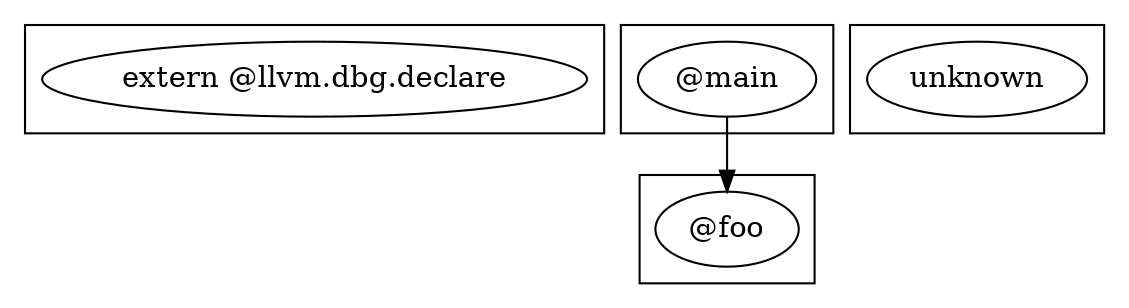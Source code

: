 digraph {
    subgraph cluster_0 {
        136 [label="extern @llvm.dbg.declare"];
    }
    subgraph cluster_1 {
        131 [label="@main"];
    }
    subgraph cluster_2 {
        49 [label="@foo"];
    }
    subgraph cluster_3 {
        -100 [label=unknown];
    }
    131 -> 49 [label=""];
}